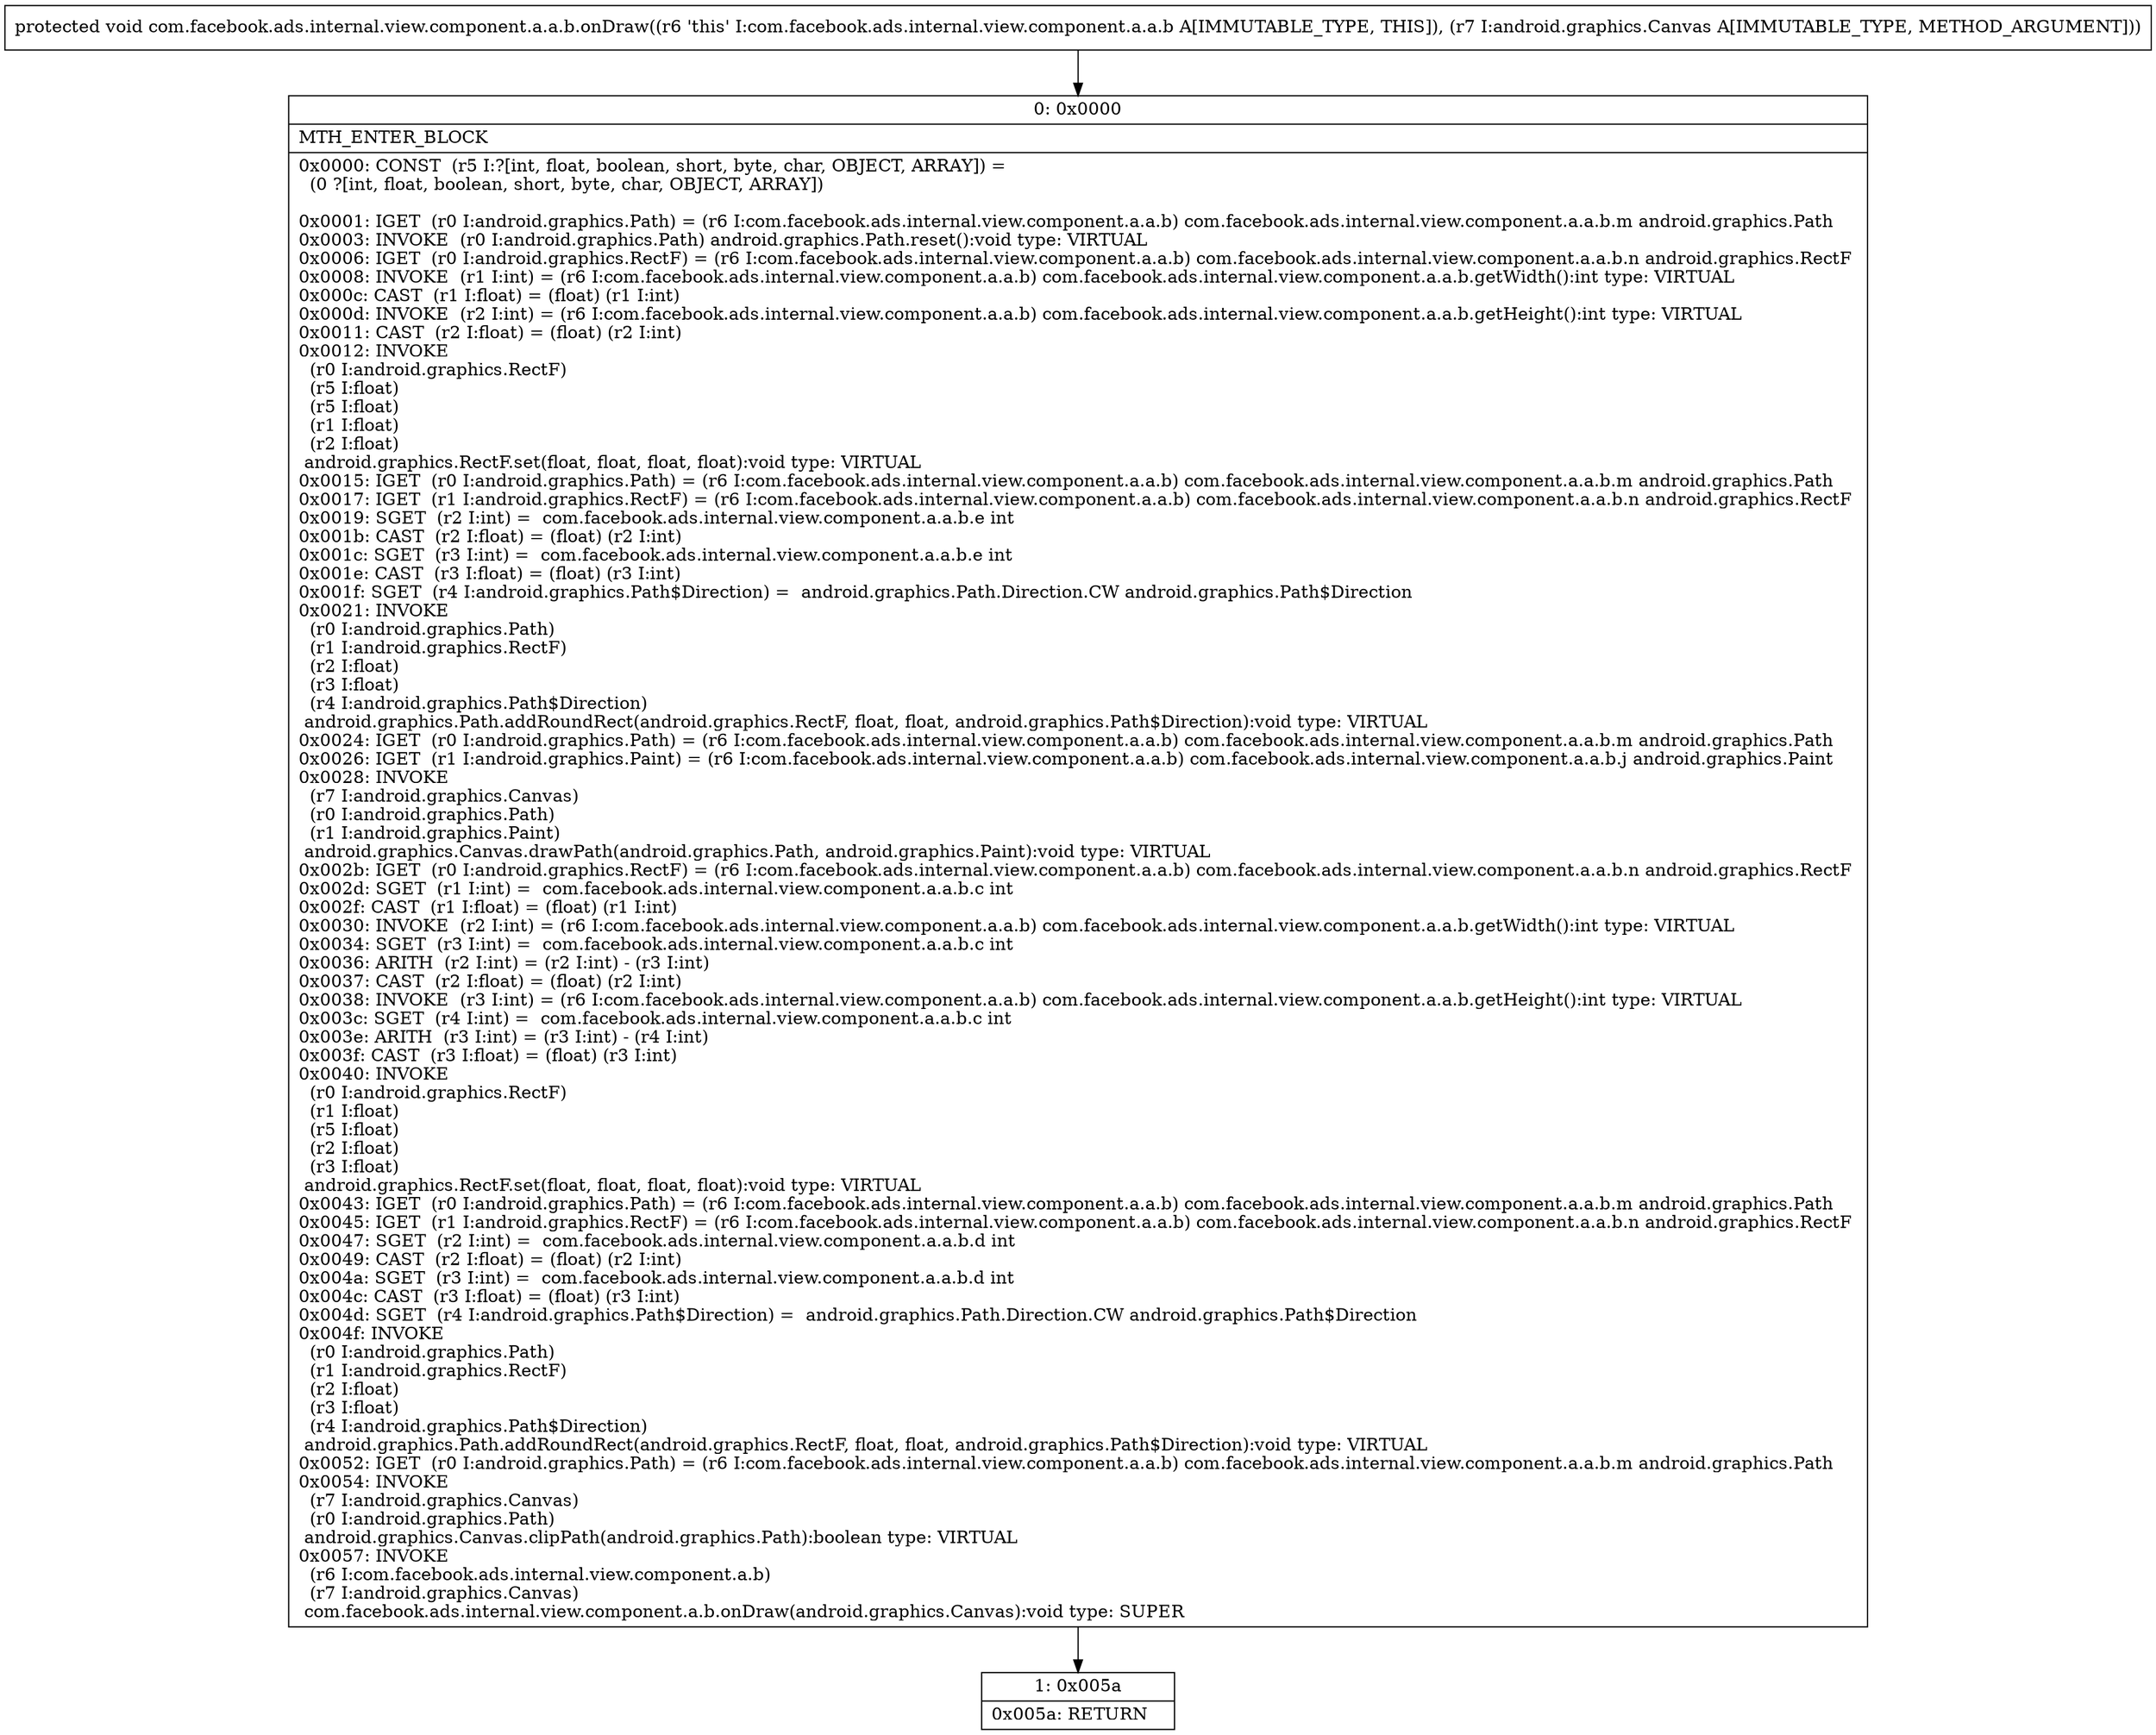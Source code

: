 digraph "CFG forcom.facebook.ads.internal.view.component.a.a.b.onDraw(Landroid\/graphics\/Canvas;)V" {
Node_0 [shape=record,label="{0\:\ 0x0000|MTH_ENTER_BLOCK\l|0x0000: CONST  (r5 I:?[int, float, boolean, short, byte, char, OBJECT, ARRAY]) = \l  (0 ?[int, float, boolean, short, byte, char, OBJECT, ARRAY])\l \l0x0001: IGET  (r0 I:android.graphics.Path) = (r6 I:com.facebook.ads.internal.view.component.a.a.b) com.facebook.ads.internal.view.component.a.a.b.m android.graphics.Path \l0x0003: INVOKE  (r0 I:android.graphics.Path) android.graphics.Path.reset():void type: VIRTUAL \l0x0006: IGET  (r0 I:android.graphics.RectF) = (r6 I:com.facebook.ads.internal.view.component.a.a.b) com.facebook.ads.internal.view.component.a.a.b.n android.graphics.RectF \l0x0008: INVOKE  (r1 I:int) = (r6 I:com.facebook.ads.internal.view.component.a.a.b) com.facebook.ads.internal.view.component.a.a.b.getWidth():int type: VIRTUAL \l0x000c: CAST  (r1 I:float) = (float) (r1 I:int) \l0x000d: INVOKE  (r2 I:int) = (r6 I:com.facebook.ads.internal.view.component.a.a.b) com.facebook.ads.internal.view.component.a.a.b.getHeight():int type: VIRTUAL \l0x0011: CAST  (r2 I:float) = (float) (r2 I:int) \l0x0012: INVOKE  \l  (r0 I:android.graphics.RectF)\l  (r5 I:float)\l  (r5 I:float)\l  (r1 I:float)\l  (r2 I:float)\l android.graphics.RectF.set(float, float, float, float):void type: VIRTUAL \l0x0015: IGET  (r0 I:android.graphics.Path) = (r6 I:com.facebook.ads.internal.view.component.a.a.b) com.facebook.ads.internal.view.component.a.a.b.m android.graphics.Path \l0x0017: IGET  (r1 I:android.graphics.RectF) = (r6 I:com.facebook.ads.internal.view.component.a.a.b) com.facebook.ads.internal.view.component.a.a.b.n android.graphics.RectF \l0x0019: SGET  (r2 I:int) =  com.facebook.ads.internal.view.component.a.a.b.e int \l0x001b: CAST  (r2 I:float) = (float) (r2 I:int) \l0x001c: SGET  (r3 I:int) =  com.facebook.ads.internal.view.component.a.a.b.e int \l0x001e: CAST  (r3 I:float) = (float) (r3 I:int) \l0x001f: SGET  (r4 I:android.graphics.Path$Direction) =  android.graphics.Path.Direction.CW android.graphics.Path$Direction \l0x0021: INVOKE  \l  (r0 I:android.graphics.Path)\l  (r1 I:android.graphics.RectF)\l  (r2 I:float)\l  (r3 I:float)\l  (r4 I:android.graphics.Path$Direction)\l android.graphics.Path.addRoundRect(android.graphics.RectF, float, float, android.graphics.Path$Direction):void type: VIRTUAL \l0x0024: IGET  (r0 I:android.graphics.Path) = (r6 I:com.facebook.ads.internal.view.component.a.a.b) com.facebook.ads.internal.view.component.a.a.b.m android.graphics.Path \l0x0026: IGET  (r1 I:android.graphics.Paint) = (r6 I:com.facebook.ads.internal.view.component.a.a.b) com.facebook.ads.internal.view.component.a.a.b.j android.graphics.Paint \l0x0028: INVOKE  \l  (r7 I:android.graphics.Canvas)\l  (r0 I:android.graphics.Path)\l  (r1 I:android.graphics.Paint)\l android.graphics.Canvas.drawPath(android.graphics.Path, android.graphics.Paint):void type: VIRTUAL \l0x002b: IGET  (r0 I:android.graphics.RectF) = (r6 I:com.facebook.ads.internal.view.component.a.a.b) com.facebook.ads.internal.view.component.a.a.b.n android.graphics.RectF \l0x002d: SGET  (r1 I:int) =  com.facebook.ads.internal.view.component.a.a.b.c int \l0x002f: CAST  (r1 I:float) = (float) (r1 I:int) \l0x0030: INVOKE  (r2 I:int) = (r6 I:com.facebook.ads.internal.view.component.a.a.b) com.facebook.ads.internal.view.component.a.a.b.getWidth():int type: VIRTUAL \l0x0034: SGET  (r3 I:int) =  com.facebook.ads.internal.view.component.a.a.b.c int \l0x0036: ARITH  (r2 I:int) = (r2 I:int) \- (r3 I:int) \l0x0037: CAST  (r2 I:float) = (float) (r2 I:int) \l0x0038: INVOKE  (r3 I:int) = (r6 I:com.facebook.ads.internal.view.component.a.a.b) com.facebook.ads.internal.view.component.a.a.b.getHeight():int type: VIRTUAL \l0x003c: SGET  (r4 I:int) =  com.facebook.ads.internal.view.component.a.a.b.c int \l0x003e: ARITH  (r3 I:int) = (r3 I:int) \- (r4 I:int) \l0x003f: CAST  (r3 I:float) = (float) (r3 I:int) \l0x0040: INVOKE  \l  (r0 I:android.graphics.RectF)\l  (r1 I:float)\l  (r5 I:float)\l  (r2 I:float)\l  (r3 I:float)\l android.graphics.RectF.set(float, float, float, float):void type: VIRTUAL \l0x0043: IGET  (r0 I:android.graphics.Path) = (r6 I:com.facebook.ads.internal.view.component.a.a.b) com.facebook.ads.internal.view.component.a.a.b.m android.graphics.Path \l0x0045: IGET  (r1 I:android.graphics.RectF) = (r6 I:com.facebook.ads.internal.view.component.a.a.b) com.facebook.ads.internal.view.component.a.a.b.n android.graphics.RectF \l0x0047: SGET  (r2 I:int) =  com.facebook.ads.internal.view.component.a.a.b.d int \l0x0049: CAST  (r2 I:float) = (float) (r2 I:int) \l0x004a: SGET  (r3 I:int) =  com.facebook.ads.internal.view.component.a.a.b.d int \l0x004c: CAST  (r3 I:float) = (float) (r3 I:int) \l0x004d: SGET  (r4 I:android.graphics.Path$Direction) =  android.graphics.Path.Direction.CW android.graphics.Path$Direction \l0x004f: INVOKE  \l  (r0 I:android.graphics.Path)\l  (r1 I:android.graphics.RectF)\l  (r2 I:float)\l  (r3 I:float)\l  (r4 I:android.graphics.Path$Direction)\l android.graphics.Path.addRoundRect(android.graphics.RectF, float, float, android.graphics.Path$Direction):void type: VIRTUAL \l0x0052: IGET  (r0 I:android.graphics.Path) = (r6 I:com.facebook.ads.internal.view.component.a.a.b) com.facebook.ads.internal.view.component.a.a.b.m android.graphics.Path \l0x0054: INVOKE  \l  (r7 I:android.graphics.Canvas)\l  (r0 I:android.graphics.Path)\l android.graphics.Canvas.clipPath(android.graphics.Path):boolean type: VIRTUAL \l0x0057: INVOKE  \l  (r6 I:com.facebook.ads.internal.view.component.a.b)\l  (r7 I:android.graphics.Canvas)\l com.facebook.ads.internal.view.component.a.b.onDraw(android.graphics.Canvas):void type: SUPER \l}"];
Node_1 [shape=record,label="{1\:\ 0x005a|0x005a: RETURN   \l}"];
MethodNode[shape=record,label="{protected void com.facebook.ads.internal.view.component.a.a.b.onDraw((r6 'this' I:com.facebook.ads.internal.view.component.a.a.b A[IMMUTABLE_TYPE, THIS]), (r7 I:android.graphics.Canvas A[IMMUTABLE_TYPE, METHOD_ARGUMENT])) }"];
MethodNode -> Node_0;
Node_0 -> Node_1;
}

